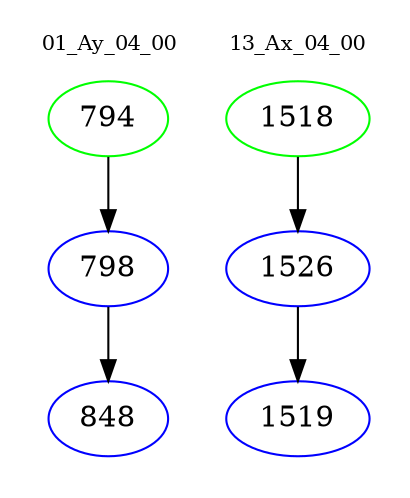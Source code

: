 digraph{
subgraph cluster_0 {
color = white
label = "01_Ay_04_00";
fontsize=10;
T0_794 [label="794", color="green"]
T0_794 -> T0_798 [color="black"]
T0_798 [label="798", color="blue"]
T0_798 -> T0_848 [color="black"]
T0_848 [label="848", color="blue"]
}
subgraph cluster_1 {
color = white
label = "13_Ax_04_00";
fontsize=10;
T1_1518 [label="1518", color="green"]
T1_1518 -> T1_1526 [color="black"]
T1_1526 [label="1526", color="blue"]
T1_1526 -> T1_1519 [color="black"]
T1_1519 [label="1519", color="blue"]
}
}
